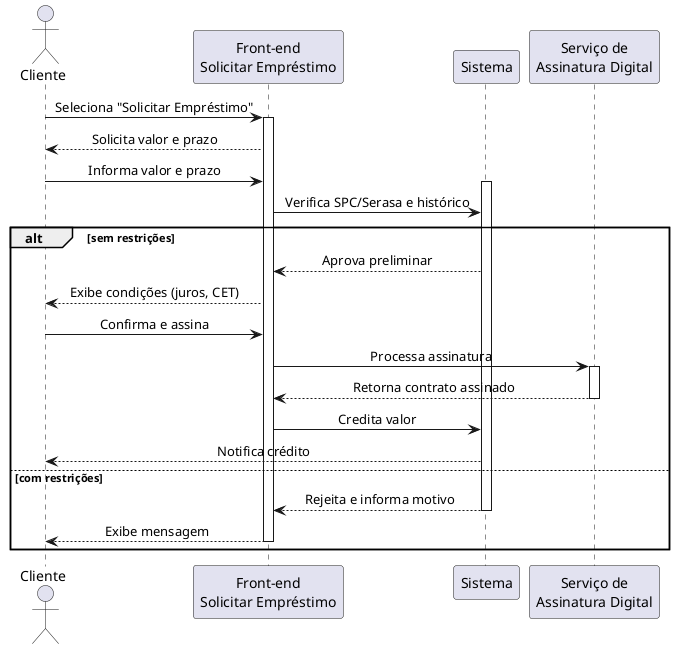 @startuml Emprestimo
skinparam sequenceMessageAlign center

actor Cliente
participant FE as "Front-end\nSolicitar Empréstimo"
participant Sistema
participant Assinatura as "Serviço de\nAssinatura Digital"

Cliente -> FE: Seleciona "Solicitar Empréstimo"  
activate FE

FE --> Cliente: Solicita valor e prazo  
Cliente -> FE: Informa valor e prazo  
activate Sistema

FE -> Sistema: Verifica SPC/Serasa e histórico  
alt sem restrições
    Sistema --> FE: Aprova preliminar
    FE --> Cliente: Exibe condições (juros, CET)
    Cliente -> FE: Confirma e assina
    FE -> Assinatura: Processa assinatura
    activate Assinatura

    Assinatura --> FE: Retorna contrato assinado
    deactivate Assinatura

    FE -> Sistema: Credita valor
    Sistema --> Cliente: Notifica crédito
else com restrições
    Sistema --> FE: Rejeita e informa motivo
    deactivate Sistema
    FE --> Cliente: Exibe mensagem
    deactivate FE
end
@enduml